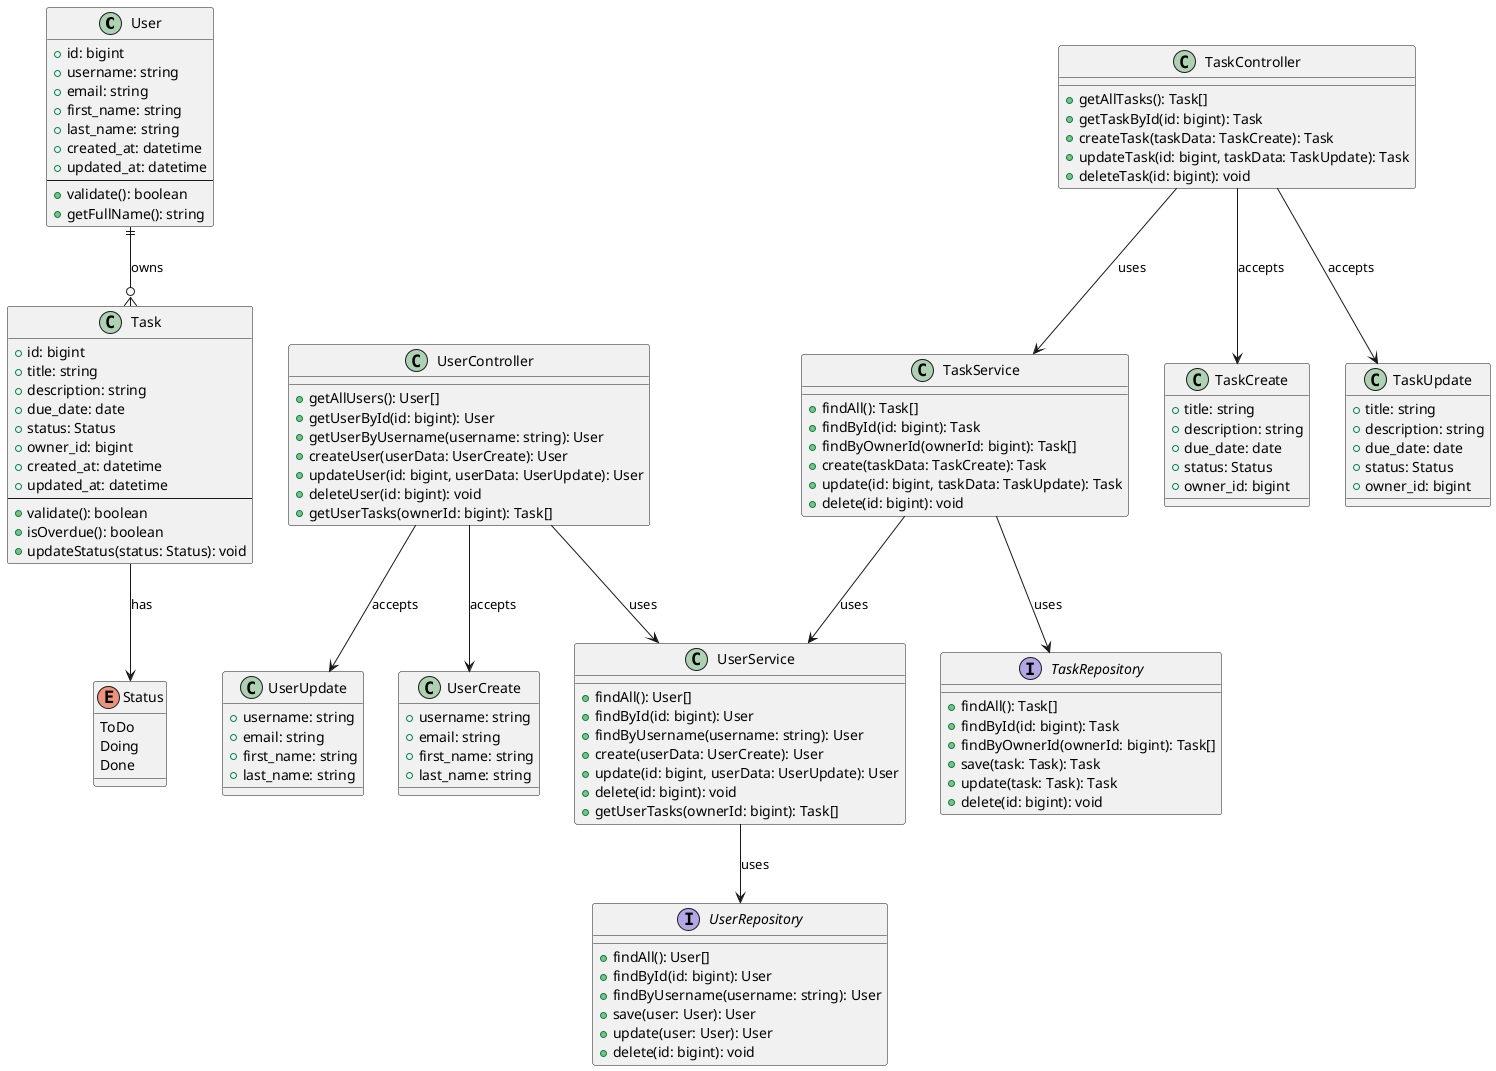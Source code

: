 @startuml
!define class(x) class x
!define interface(x) interface x

' Backend Domain Models
class User {
  +id: bigint
  +username: string
  +email: string
  +first_name: string
  +last_name: string
  +created_at: datetime
  +updated_at: datetime
  --
  +validate(): boolean
  +getFullName(): string
}

class Task {
  +id: bigint
  +title: string
  +description: string
  +due_date: date
  +status: Status
  +owner_id: bigint
  +created_at: datetime
  +updated_at: datetime
  --
  +validate(): boolean
  +isOverdue(): boolean
  +updateStatus(status: Status): void
}

enum Status {
  ToDo
  Doing
  Done
}

' Backend Controllers
class UserController {
  +getAllUsers(): User[]
  +getUserById(id: bigint): User
  +getUserByUsername(username: string): User
  +createUser(userData: UserCreate): User
  +updateUser(id: bigint, userData: UserUpdate): User
  +deleteUser(id: bigint): void
  +getUserTasks(ownerId: bigint): Task[]
}

class TaskController {
  +getAllTasks(): Task[]
  +getTaskById(id: bigint): Task
  +createTask(taskData: TaskCreate): Task
  +updateTask(id: bigint, taskData: TaskUpdate): Task
  +deleteTask(id: bigint): void
}

' Backend Services
class UserService {
  +findAll(): User[]
  +findById(id: bigint): User
  +findByUsername(username: string): User
  +create(userData: UserCreate): User
  +update(id: bigint, userData: UserUpdate): User
  +delete(id: bigint): void
  +getUserTasks(ownerId: bigint): Task[]
}

class TaskService {
  +findAll(): Task[]
  +findById(id: bigint): Task
  +findByOwnerId(ownerId: bigint): Task[]
  +create(taskData: TaskCreate): Task
  +update(id: bigint, taskData: TaskUpdate): Task
  +delete(id: bigint): void
}

' Backend Repositories
interface UserRepository {
  +findAll(): User[]
  +findById(id: bigint): User
  +findByUsername(username: string): User
  +save(user: User): User
  +update(user: User): User
  +delete(id: bigint): void
}

interface TaskRepository {
  +findAll(): Task[]
  +findById(id: bigint): Task
  +findByOwnerId(ownerId: bigint): Task[]
  +save(task: Task): Task
  +update(task: Task): Task
  +delete(id: bigint): void
}

' DTOs
class UserCreate {
  +username: string
  +email: string
  +first_name: string
  +last_name: string
}

class UserUpdate {
  +username: string
  +email: string
  +first_name: string
  +last_name: string
}

class TaskCreate {
  +title: string
  +description: string
  +due_date: date
  +status: Status
  +owner_id: bigint
}

class TaskUpdate {
  +title: string
  +description: string
  +due_date: date
  +status: Status
  +owner_id: bigint
}

' Relationships
User ||--o{ Task : "owns"
UserController --> UserService : "uses"
TaskController --> TaskService : "uses"
UserService --> UserRepository : "uses"
TaskService --> TaskRepository : "uses"
TaskService --> UserService : "uses"

UserController --> UserCreate : "accepts"
UserController --> UserUpdate : "accepts"
TaskController --> TaskCreate : "accepts"
TaskController --> TaskUpdate : "accepts"

Task --> Status : "has"

@enduml 